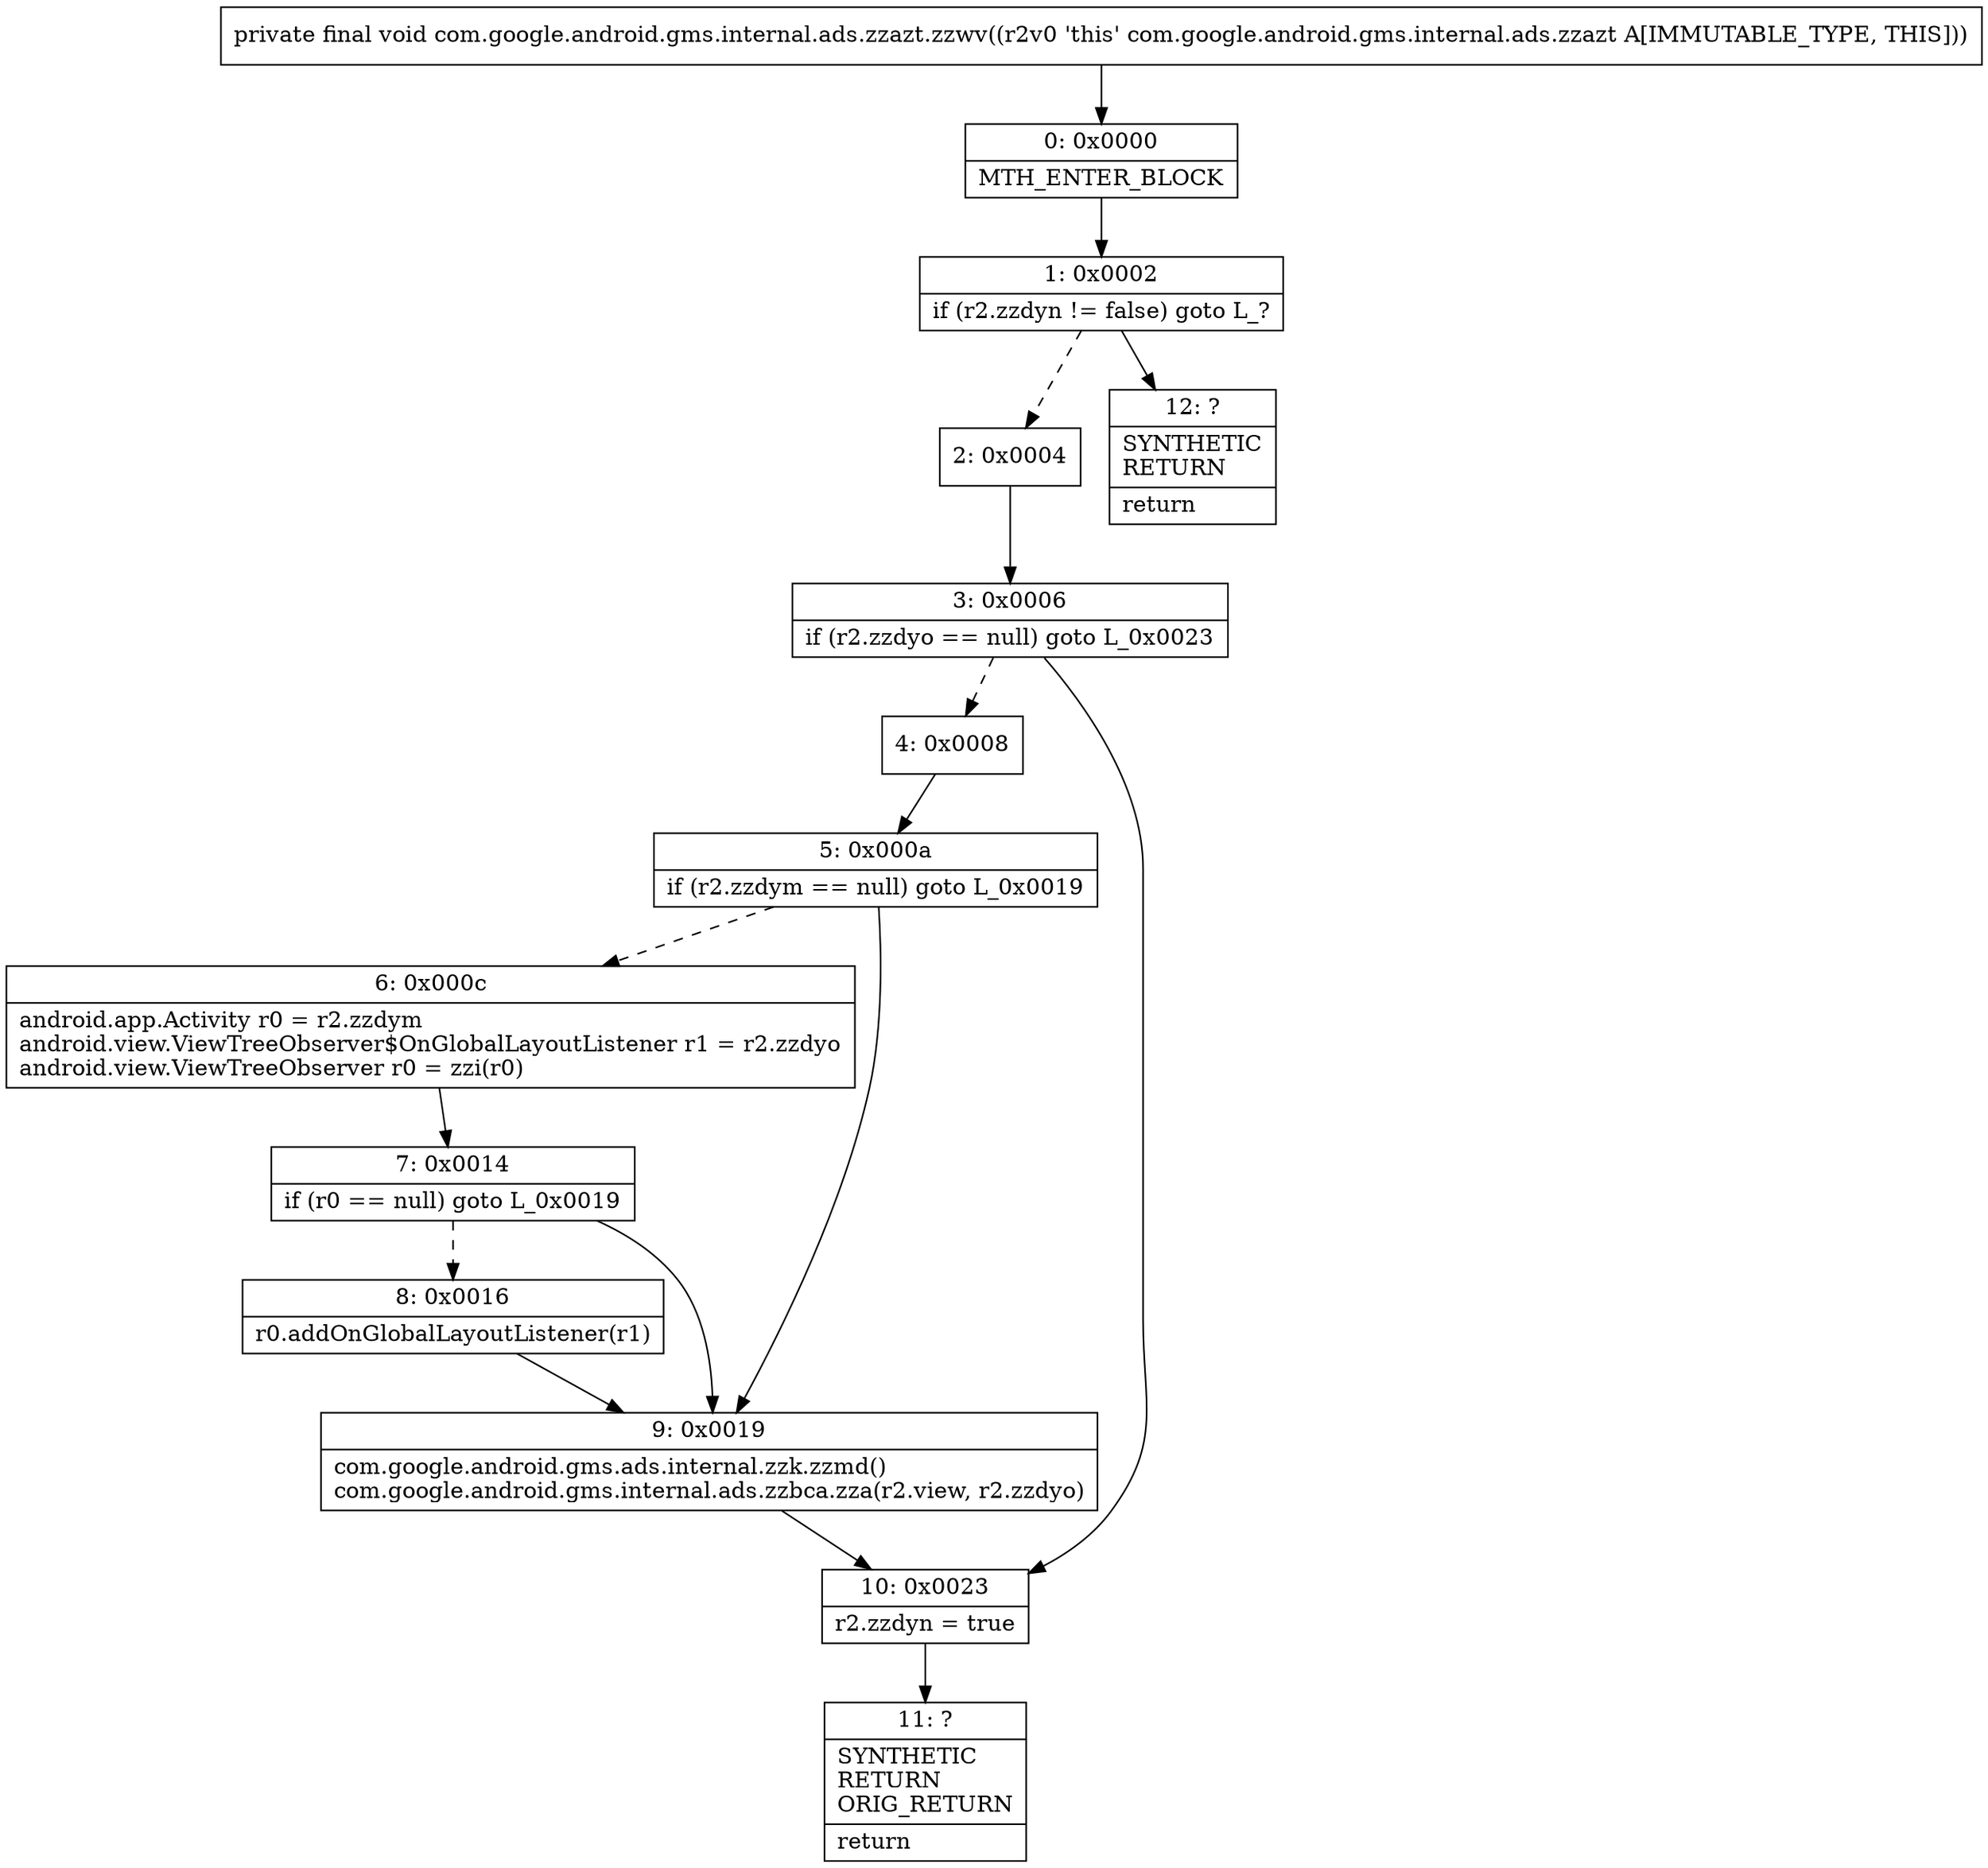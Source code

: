 digraph "CFG forcom.google.android.gms.internal.ads.zzazt.zzwv()V" {
Node_0 [shape=record,label="{0\:\ 0x0000|MTH_ENTER_BLOCK\l}"];
Node_1 [shape=record,label="{1\:\ 0x0002|if (r2.zzdyn != false) goto L_?\l}"];
Node_2 [shape=record,label="{2\:\ 0x0004}"];
Node_3 [shape=record,label="{3\:\ 0x0006|if (r2.zzdyo == null) goto L_0x0023\l}"];
Node_4 [shape=record,label="{4\:\ 0x0008}"];
Node_5 [shape=record,label="{5\:\ 0x000a|if (r2.zzdym == null) goto L_0x0019\l}"];
Node_6 [shape=record,label="{6\:\ 0x000c|android.app.Activity r0 = r2.zzdym\landroid.view.ViewTreeObserver$OnGlobalLayoutListener r1 = r2.zzdyo\landroid.view.ViewTreeObserver r0 = zzi(r0)\l}"];
Node_7 [shape=record,label="{7\:\ 0x0014|if (r0 == null) goto L_0x0019\l}"];
Node_8 [shape=record,label="{8\:\ 0x0016|r0.addOnGlobalLayoutListener(r1)\l}"];
Node_9 [shape=record,label="{9\:\ 0x0019|com.google.android.gms.ads.internal.zzk.zzmd()\lcom.google.android.gms.internal.ads.zzbca.zza(r2.view, r2.zzdyo)\l}"];
Node_10 [shape=record,label="{10\:\ 0x0023|r2.zzdyn = true\l}"];
Node_11 [shape=record,label="{11\:\ ?|SYNTHETIC\lRETURN\lORIG_RETURN\l|return\l}"];
Node_12 [shape=record,label="{12\:\ ?|SYNTHETIC\lRETURN\l|return\l}"];
MethodNode[shape=record,label="{private final void com.google.android.gms.internal.ads.zzazt.zzwv((r2v0 'this' com.google.android.gms.internal.ads.zzazt A[IMMUTABLE_TYPE, THIS])) }"];
MethodNode -> Node_0;
Node_0 -> Node_1;
Node_1 -> Node_2[style=dashed];
Node_1 -> Node_12;
Node_2 -> Node_3;
Node_3 -> Node_4[style=dashed];
Node_3 -> Node_10;
Node_4 -> Node_5;
Node_5 -> Node_6[style=dashed];
Node_5 -> Node_9;
Node_6 -> Node_7;
Node_7 -> Node_8[style=dashed];
Node_7 -> Node_9;
Node_8 -> Node_9;
Node_9 -> Node_10;
Node_10 -> Node_11;
}

